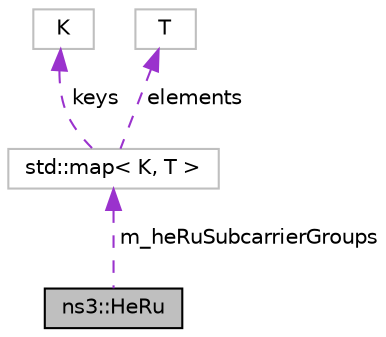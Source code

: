 digraph "ns3::HeRu"
{
 // LATEX_PDF_SIZE
  edge [fontname="Helvetica",fontsize="10",labelfontname="Helvetica",labelfontsize="10"];
  node [fontname="Helvetica",fontsize="10",shape=record];
  Node1 [label="ns3::HeRu",height=0.2,width=0.4,color="black", fillcolor="grey75", style="filled", fontcolor="black",tooltip="This class stores the subcarrier groups of all the available HE RUs."];
  Node2 -> Node1 [dir="back",color="darkorchid3",fontsize="10",style="dashed",label=" m_heRuSubcarrierGroups" ,fontname="Helvetica"];
  Node2 [label="std::map\< K, T \>",height=0.2,width=0.4,color="grey75", fillcolor="white", style="filled",tooltip=" "];
  Node3 -> Node2 [dir="back",color="darkorchid3",fontsize="10",style="dashed",label=" keys" ,fontname="Helvetica"];
  Node3 [label="K",height=0.2,width=0.4,color="grey75", fillcolor="white", style="filled",tooltip=" "];
  Node4 -> Node2 [dir="back",color="darkorchid3",fontsize="10",style="dashed",label=" elements" ,fontname="Helvetica"];
  Node4 [label="T",height=0.2,width=0.4,color="grey75", fillcolor="white", style="filled",tooltip=" "];
}
